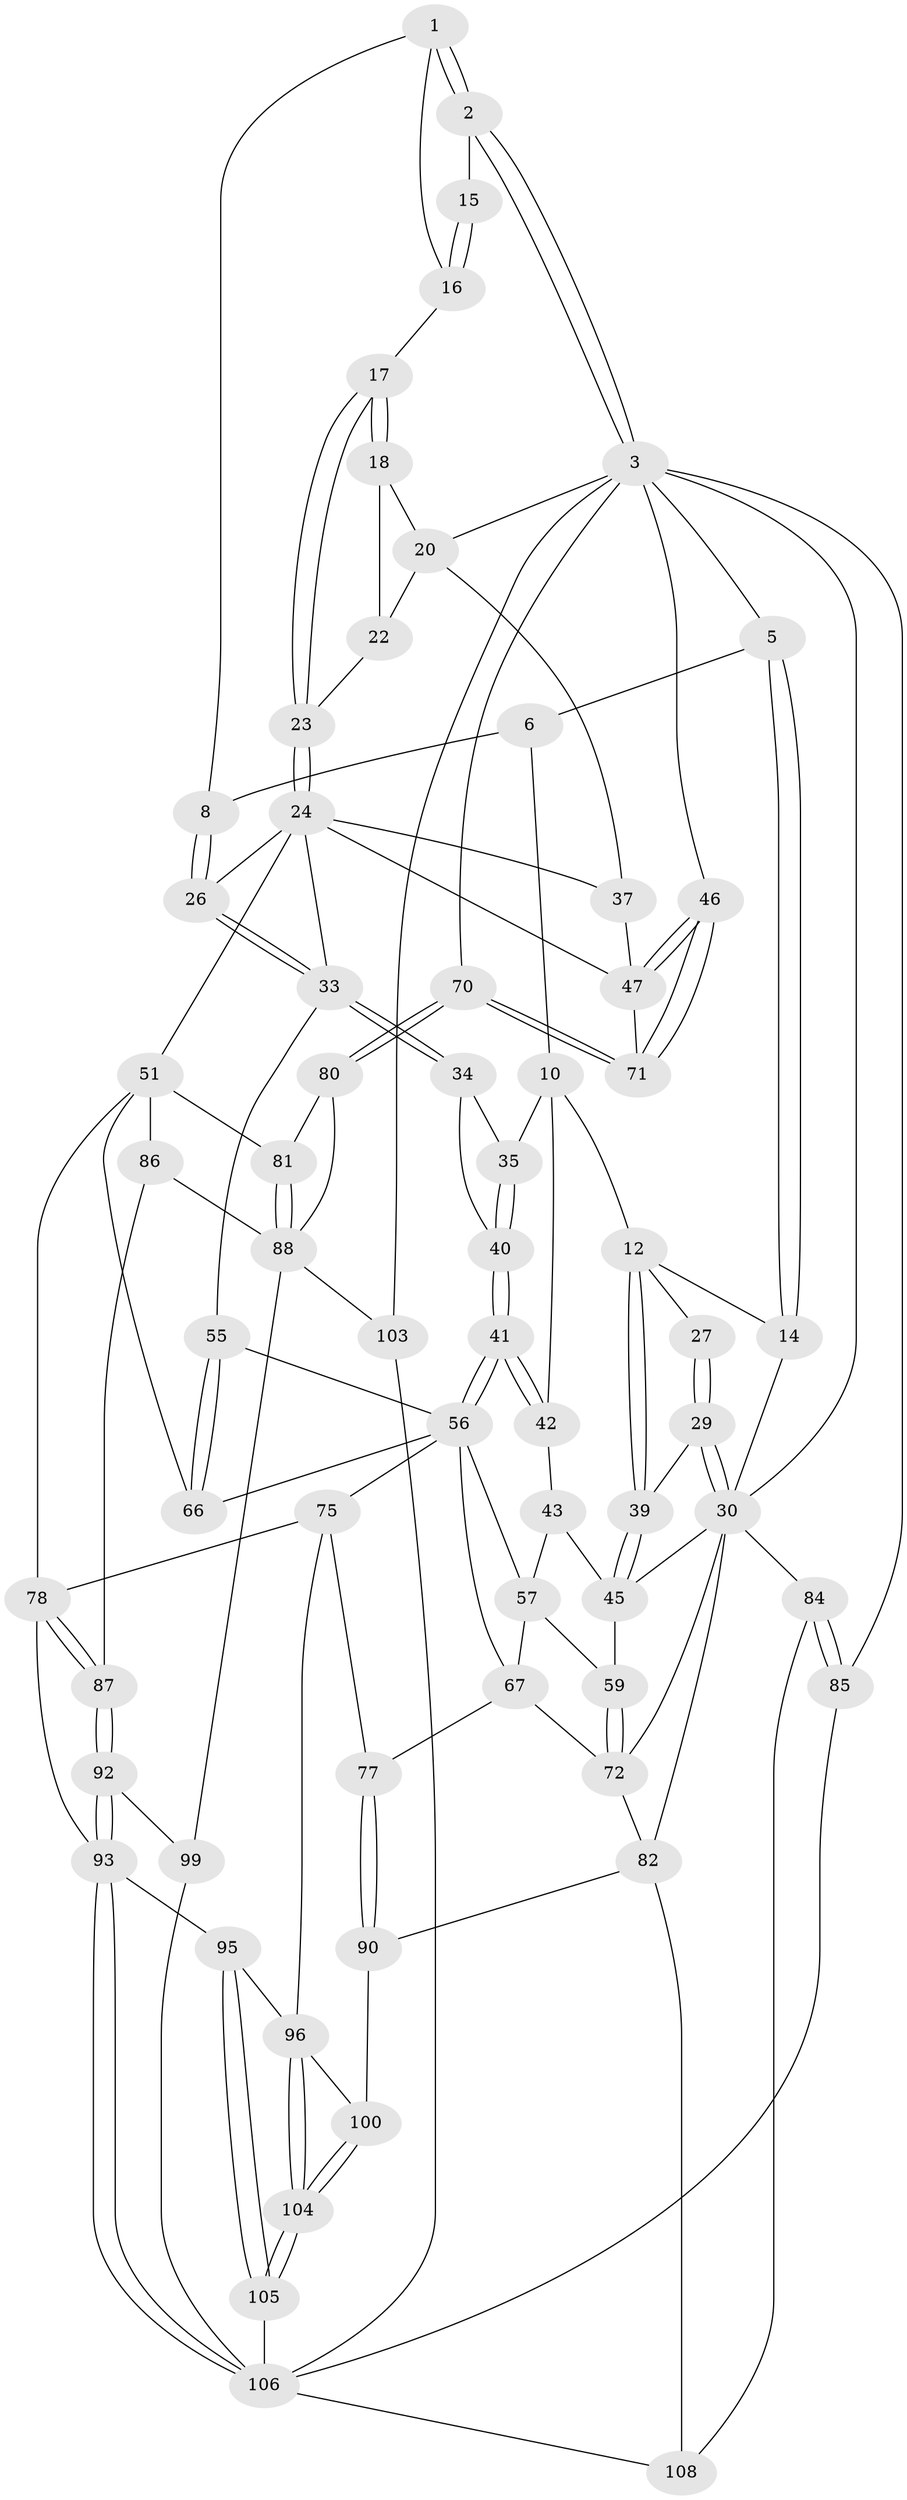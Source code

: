 // original degree distribution, {4: 0.16363636363636364, 5: 0.5909090909090909, 6: 0.2, 3: 0.045454545454545456}
// Generated by graph-tools (version 1.1) at 2025/21/03/04/25 18:21:21]
// undirected, 66 vertices, 151 edges
graph export_dot {
graph [start="1"]
  node [color=gray90,style=filled];
  1 [pos="+0.6487102436043961+0",super="+7"];
  2 [pos="+1+0"];
  3 [pos="+1+0",super="+4+19+69"];
  5 [pos="+0.2806234624756337+0"];
  6 [pos="+0.49132124586205383+0",super="+9"];
  8 [pos="+0.5619449795839223+0.13218044444479995"];
  10 [pos="+0.39894469359365436+0.15215908479147258",super="+11"];
  12 [pos="+0.31649614240513485+0.11508810286714673",super="+13"];
  14 [pos="+0.3058976241377582+0.09276353814903925",super="+28"];
  15 [pos="+0.7877548536172685+0.06481524010932717"];
  16 [pos="+0.5991608166037814+0.11310631762264711"];
  17 [pos="+0.7263383377623779+0.1766345450153519"];
  18 [pos="+0.7799439410858087+0.11285207371400369",super="+21"];
  20 [pos="+0.849536311922725+0.24085328315509982",super="+36"];
  22 [pos="+0.7351233713461799+0.22828364055387565"];
  23 [pos="+0.7148170895962163+0.22672451718786024"];
  24 [pos="+0.6836722424072197+0.25954607205815006",super="+25+38"];
  26 [pos="+0.6262041060959134+0.2616436867699581"];
  27 [pos="+0.1269458149020631+0.19420941056025603"];
  29 [pos="+0.09520598766337696+0.26856367458391694"];
  30 [pos="+0+0.37568809102807726",super="+31+54"];
  33 [pos="+0.5590428199555514+0.3161336934830327",super="+49"];
  34 [pos="+0.5291604844811513+0.29803357551378945"];
  35 [pos="+0.4187346203869784+0.19510415073848728"];
  37 [pos="+0.8473082015643382+0.27016372831468394"];
  39 [pos="+0.2261066631540726+0.2765589534465236"];
  40 [pos="+0.4376464368186115+0.32295653821252485"];
  41 [pos="+0.4336034369795549+0.3991940494312881"];
  42 [pos="+0.3489858465095046+0.31159006264126304"];
  43 [pos="+0.30465884558121226+0.36176179619981397",super="+44"];
  45 [pos="+0.22615300806604083+0.2799240699578689",super="+53"];
  46 [pos="+1+0.3923510181752581"];
  47 [pos="+0.8575101381721912+0.2879368941207414",super="+52"];
  51 [pos="+0.7531574264355211+0.48886419915566415",super="+63"];
  55 [pos="+0.4976380710864223+0.4226351190989802"];
  56 [pos="+0.43623437595867953+0.4103009602001952",super="+61"];
  57 [pos="+0.21374424699965222+0.4343317499161766",super="+60+58"];
  59 [pos="+0.16104124334034858+0.44800961541398643"];
  66 [pos="+0.5256064583762233+0.4869158259718087"];
  67 [pos="+0.30469661983036445+0.6172247846650373",super="+73"];
  70 [pos="+1+0.6215591748955043"];
  71 [pos="+1+0.48026770667188895"];
  72 [pos="+0.13510795077686477+0.5960230586790412",super="+74"];
  75 [pos="+0.4111462690036029+0.6621290045087865",super="+76"];
  77 [pos="+0.31214461169182595+0.6327061450546995"];
  78 [pos="+0.4738336833624271+0.6708130568235151",super="+79"];
  80 [pos="+1+0.6664479130835728"];
  81 [pos="+0.7611885587848057+0.6095395725622045"];
  82 [pos="+0.07422202293273233+0.6848881060812168",super="+91"];
  84 [pos="+0+0.794076535699986"];
  85 [pos="+0+1"];
  86 [pos="+0.6193317884524236+0.6884086780821586"];
  87 [pos="+0.5700950425488479+0.7182372887023982"];
  88 [pos="+0.7896087312655484+0.756128810087194",super="+101+89"];
  90 [pos="+0.18177112276197743+0.8434453774960945"];
  92 [pos="+0.5875721785797096+0.8629204530021789"];
  93 [pos="+0.5559553538536771+0.8834653667287068",super="+94"];
  95 [pos="+0.43933252036493464+0.8563912934812346"];
  96 [pos="+0.38676543749339526+0.8401076136034947",super="+97"];
  99 [pos="+0.6892949745925023+0.8752016276230965"];
  100 [pos="+0.21137311587261454+0.8595939601639616"];
  103 [pos="+1+1"];
  104 [pos="+0.31469202847999383+0.9834398440067101"];
  105 [pos="+0.3607032267500074+1"];
  106 [pos="+0.45561008965261834+1",super="+110+107"];
  108 [pos="+0.15689079572176964+0.8532311874029408"];
  1 -- 2;
  1 -- 2;
  1 -- 8;
  1 -- 16;
  2 -- 3;
  2 -- 3;
  2 -- 15;
  3 -- 5;
  3 -- 85 [weight=2];
  3 -- 20;
  3 -- 46;
  3 -- 30;
  3 -- 70;
  3 -- 103;
  5 -- 6;
  5 -- 14;
  5 -- 14;
  6 -- 8;
  6 -- 10;
  8 -- 26;
  8 -- 26;
  10 -- 35;
  10 -- 42;
  10 -- 12;
  12 -- 39;
  12 -- 39;
  12 -- 27;
  12 -- 14;
  14 -- 30;
  15 -- 16;
  15 -- 16;
  16 -- 17;
  17 -- 18;
  17 -- 18;
  17 -- 23;
  17 -- 23;
  18 -- 20;
  18 -- 22;
  20 -- 37;
  20 -- 22;
  22 -- 23;
  23 -- 24;
  23 -- 24;
  24 -- 33;
  24 -- 26;
  24 -- 51 [weight=2];
  24 -- 37;
  24 -- 47;
  26 -- 33;
  26 -- 33;
  27 -- 29;
  27 -- 29;
  29 -- 30;
  29 -- 30;
  29 -- 39;
  30 -- 82;
  30 -- 84;
  30 -- 72;
  30 -- 45;
  33 -- 34;
  33 -- 34;
  33 -- 55;
  34 -- 35;
  34 -- 40;
  35 -- 40;
  35 -- 40;
  37 -- 47;
  39 -- 45;
  39 -- 45;
  40 -- 41;
  40 -- 41;
  41 -- 42;
  41 -- 42;
  41 -- 56;
  41 -- 56;
  42 -- 43;
  43 -- 57 [weight=2];
  43 -- 45;
  45 -- 59;
  46 -- 47;
  46 -- 47;
  46 -- 71;
  46 -- 71;
  47 -- 71;
  51 -- 81;
  51 -- 66;
  51 -- 86;
  51 -- 78;
  55 -- 56;
  55 -- 66;
  55 -- 66;
  56 -- 66;
  56 -- 67;
  56 -- 57;
  56 -- 75;
  57 -- 67;
  57 -- 59;
  59 -- 72;
  59 -- 72;
  67 -- 72;
  67 -- 77;
  70 -- 71;
  70 -- 71;
  70 -- 80;
  70 -- 80;
  72 -- 82;
  75 -- 78;
  75 -- 77;
  75 -- 96;
  77 -- 90;
  77 -- 90;
  78 -- 87;
  78 -- 87;
  78 -- 93;
  80 -- 81;
  80 -- 88;
  81 -- 88;
  81 -- 88;
  82 -- 108;
  82 -- 90;
  84 -- 85;
  84 -- 85;
  84 -- 108;
  85 -- 106;
  86 -- 87;
  86 -- 88;
  87 -- 92;
  87 -- 92;
  88 -- 103;
  88 -- 99;
  90 -- 100;
  92 -- 93;
  92 -- 93;
  92 -- 99;
  93 -- 106;
  93 -- 106;
  93 -- 95;
  95 -- 96;
  95 -- 105;
  95 -- 105;
  96 -- 104;
  96 -- 104;
  96 -- 100;
  99 -- 106;
  100 -- 104;
  100 -- 104;
  103 -- 106;
  104 -- 105;
  104 -- 105;
  105 -- 106;
  106 -- 108;
}
